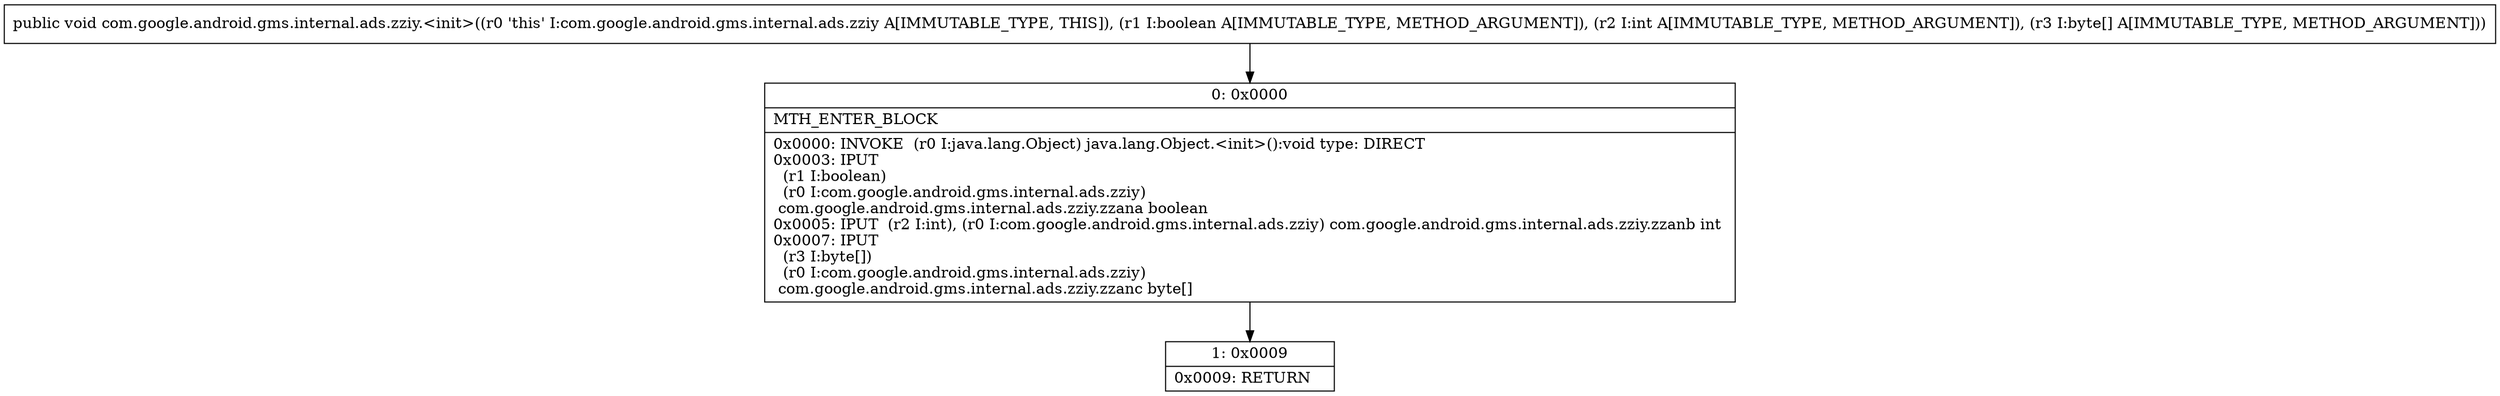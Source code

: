 digraph "CFG forcom.google.android.gms.internal.ads.zziy.\<init\>(ZI[B)V" {
Node_0 [shape=record,label="{0\:\ 0x0000|MTH_ENTER_BLOCK\l|0x0000: INVOKE  (r0 I:java.lang.Object) java.lang.Object.\<init\>():void type: DIRECT \l0x0003: IPUT  \l  (r1 I:boolean)\l  (r0 I:com.google.android.gms.internal.ads.zziy)\l com.google.android.gms.internal.ads.zziy.zzana boolean \l0x0005: IPUT  (r2 I:int), (r0 I:com.google.android.gms.internal.ads.zziy) com.google.android.gms.internal.ads.zziy.zzanb int \l0x0007: IPUT  \l  (r3 I:byte[])\l  (r0 I:com.google.android.gms.internal.ads.zziy)\l com.google.android.gms.internal.ads.zziy.zzanc byte[] \l}"];
Node_1 [shape=record,label="{1\:\ 0x0009|0x0009: RETURN   \l}"];
MethodNode[shape=record,label="{public void com.google.android.gms.internal.ads.zziy.\<init\>((r0 'this' I:com.google.android.gms.internal.ads.zziy A[IMMUTABLE_TYPE, THIS]), (r1 I:boolean A[IMMUTABLE_TYPE, METHOD_ARGUMENT]), (r2 I:int A[IMMUTABLE_TYPE, METHOD_ARGUMENT]), (r3 I:byte[] A[IMMUTABLE_TYPE, METHOD_ARGUMENT])) }"];
MethodNode -> Node_0;
Node_0 -> Node_1;
}

